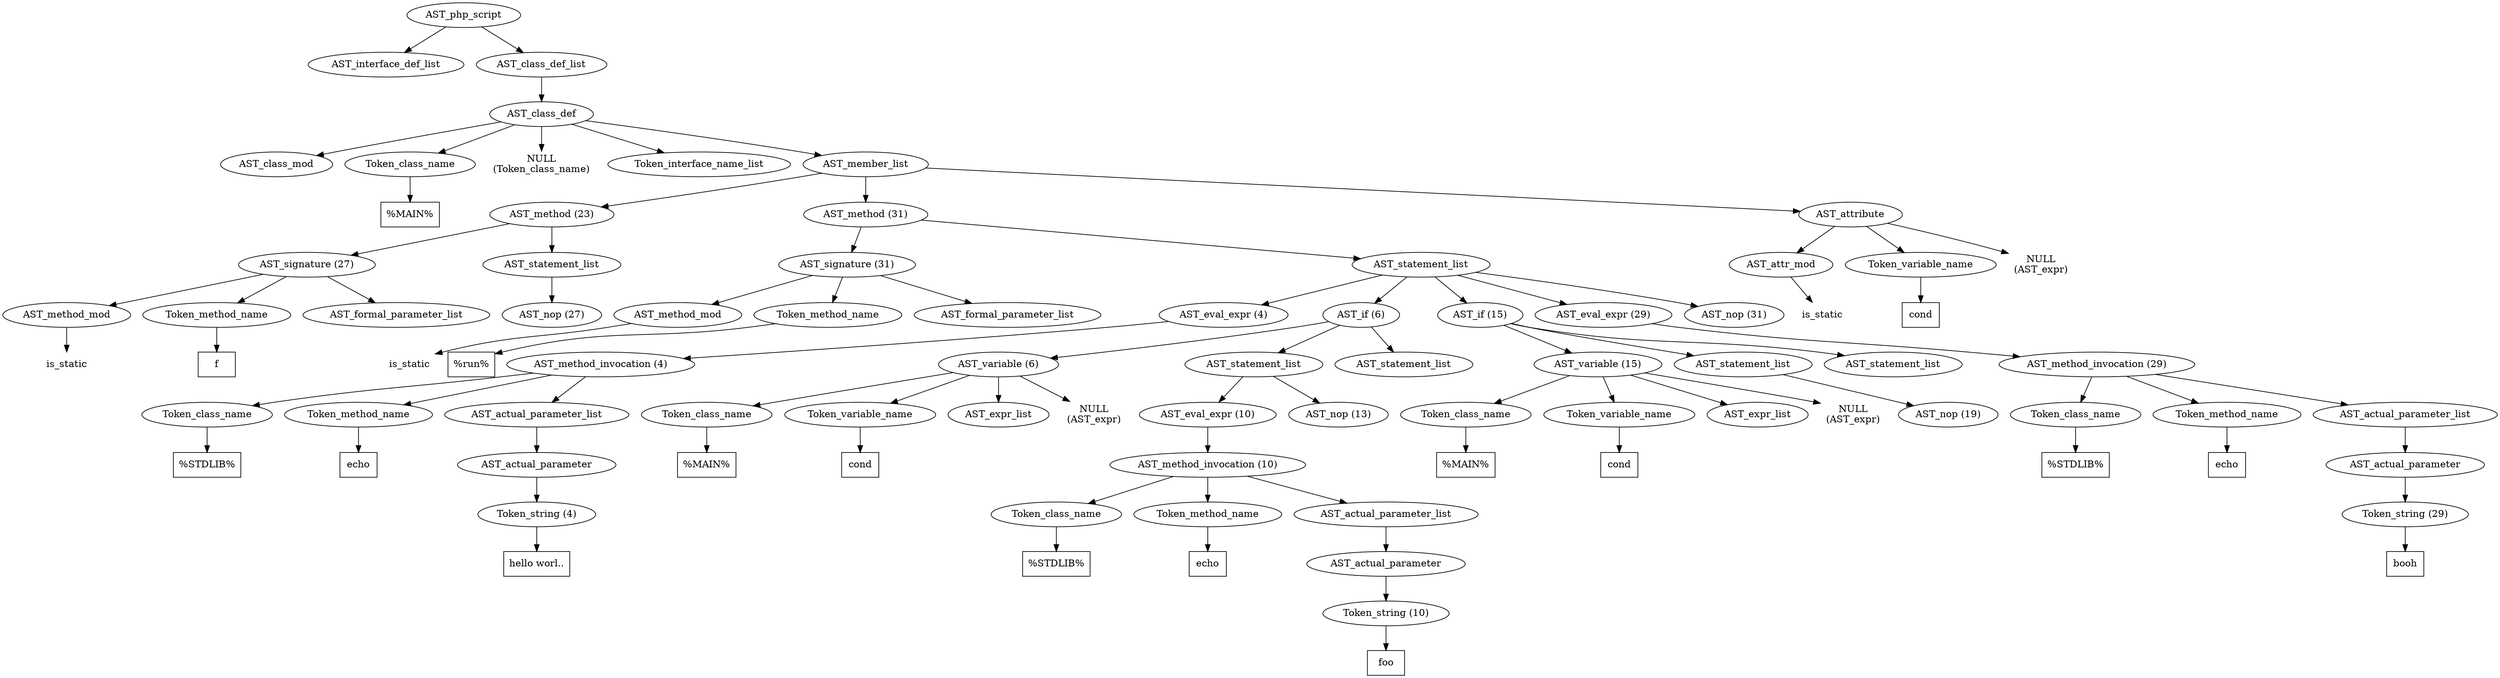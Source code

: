 /*
 * AST in dot format generated by phc -- the PHP compiler
 */

digraph AST {
node_0 [label="AST_php_script"];
node_1 [label="AST_interface_def_list"];
node_2 [label="AST_class_def_list"];
node_3 [label="AST_class_def"];
node_4 [label="AST_class_mod"];
node_5 [label="Token_class_name"];
node_6 [label="%MAIN%", shape=box]
node_5 -> node_6;
node_7 [label="NULL\n(Token_class_name)", shape=plaintext]
node_8 [label="Token_interface_name_list"];
node_9 [label="AST_member_list"];
node_10 [label="AST_method (23)"];
node_11 [label="AST_signature (27)"];
node_12 [label="AST_method_mod"];
node_13 [label="is_static", shape=plaintext]
node_12 -> node_13;
node_14 [label="Token_method_name"];
node_15 [label="f", shape=box]
node_14 -> node_15;
node_16 [label="AST_formal_parameter_list"];
node_11 -> node_16;
node_11 -> node_14;
node_11 -> node_12;
node_17 [label="AST_statement_list"];
node_18 [label="AST_nop (27)"];
node_17 -> node_18;
node_10 -> node_17;
node_10 -> node_11;
node_19 [label="AST_method (31)"];
node_20 [label="AST_signature (31)"];
node_21 [label="AST_method_mod"];
node_22 [label="is_static", shape=plaintext]
node_21 -> node_22;
node_23 [label="Token_method_name"];
node_24 [label="%run%", shape=box]
node_23 -> node_24;
node_25 [label="AST_formal_parameter_list"];
node_20 -> node_25;
node_20 -> node_23;
node_20 -> node_21;
node_26 [label="AST_statement_list"];
node_27 [label="AST_eval_expr (4)"];
node_28 [label="AST_method_invocation (4)"];
node_29 [label="Token_class_name"];
node_30 [label="%STDLIB%", shape=box]
node_29 -> node_30;
node_31 [label="Token_method_name"];
node_32 [label="echo", shape=box]
node_31 -> node_32;
node_33 [label="AST_actual_parameter_list"];
node_34 [label="AST_actual_parameter"];
node_35 [label="Token_string (4)"];
node_36 [label="hello worl..", shape=box]
node_35 -> node_36;
node_34 -> node_35;
node_33 -> node_34;
node_28 -> node_33;
node_28 -> node_31;
node_28 -> node_29;
node_27 -> node_28;
node_37 [label="AST_if (6)"];
node_38 [label="AST_variable (6)"];
node_39 [label="Token_class_name"];
node_40 [label="%MAIN%", shape=box]
node_39 -> node_40;
node_41 [label="Token_variable_name"];
node_42 [label="cond", shape=box]
node_41 -> node_42;
node_43 [label="AST_expr_list"];
node_44 [label="NULL\n(AST_expr)", shape=plaintext]
node_38 -> node_44;
node_38 -> node_43;
node_38 -> node_41;
node_38 -> node_39;
node_45 [label="AST_statement_list"];
node_46 [label="AST_eval_expr (10)"];
node_47 [label="AST_method_invocation (10)"];
node_48 [label="Token_class_name"];
node_49 [label="%STDLIB%", shape=box]
node_48 -> node_49;
node_50 [label="Token_method_name"];
node_51 [label="echo", shape=box]
node_50 -> node_51;
node_52 [label="AST_actual_parameter_list"];
node_53 [label="AST_actual_parameter"];
node_54 [label="Token_string (10)"];
node_55 [label="foo", shape=box]
node_54 -> node_55;
node_53 -> node_54;
node_52 -> node_53;
node_47 -> node_52;
node_47 -> node_50;
node_47 -> node_48;
node_46 -> node_47;
node_56 [label="AST_nop (13)"];
node_45 -> node_56;
node_45 -> node_46;
node_57 [label="AST_statement_list"];
node_37 -> node_57;
node_37 -> node_45;
node_37 -> node_38;
node_58 [label="AST_if (15)"];
node_59 [label="AST_variable (15)"];
node_60 [label="Token_class_name"];
node_61 [label="%MAIN%", shape=box]
node_60 -> node_61;
node_62 [label="Token_variable_name"];
node_63 [label="cond", shape=box]
node_62 -> node_63;
node_64 [label="AST_expr_list"];
node_65 [label="NULL\n(AST_expr)", shape=plaintext]
node_59 -> node_65;
node_59 -> node_64;
node_59 -> node_62;
node_59 -> node_60;
node_66 [label="AST_statement_list"];
node_67 [label="AST_nop (19)"];
node_66 -> node_67;
node_68 [label="AST_statement_list"];
node_58 -> node_68;
node_58 -> node_66;
node_58 -> node_59;
node_69 [label="AST_eval_expr (29)"];
node_70 [label="AST_method_invocation (29)"];
node_71 [label="Token_class_name"];
node_72 [label="%STDLIB%", shape=box]
node_71 -> node_72;
node_73 [label="Token_method_name"];
node_74 [label="echo", shape=box]
node_73 -> node_74;
node_75 [label="AST_actual_parameter_list"];
node_76 [label="AST_actual_parameter"];
node_77 [label="Token_string (29)"];
node_78 [label="booh", shape=box]
node_77 -> node_78;
node_76 -> node_77;
node_75 -> node_76;
node_70 -> node_75;
node_70 -> node_73;
node_70 -> node_71;
node_69 -> node_70;
node_79 [label="AST_nop (31)"];
node_26 -> node_79;
node_26 -> node_69;
node_26 -> node_58;
node_26 -> node_37;
node_26 -> node_27;
node_19 -> node_26;
node_19 -> node_20;
node_80 [label="AST_attribute"];
node_81 [label="AST_attr_mod"];
node_82 [label="is_static", shape=plaintext]
node_81 -> node_82;
node_83 [label="Token_variable_name"];
node_84 [label="cond", shape=box]
node_83 -> node_84;
node_85 [label="NULL\n(AST_expr)", shape=plaintext]
node_80 -> node_85;
node_80 -> node_83;
node_80 -> node_81;
node_9 -> node_80;
node_9 -> node_19;
node_9 -> node_10;
node_3 -> node_9;
node_3 -> node_8;
node_3 -> node_7;
node_3 -> node_5;
node_3 -> node_4;
node_2 -> node_3;
node_0 -> node_2;
node_0 -> node_1;
}
